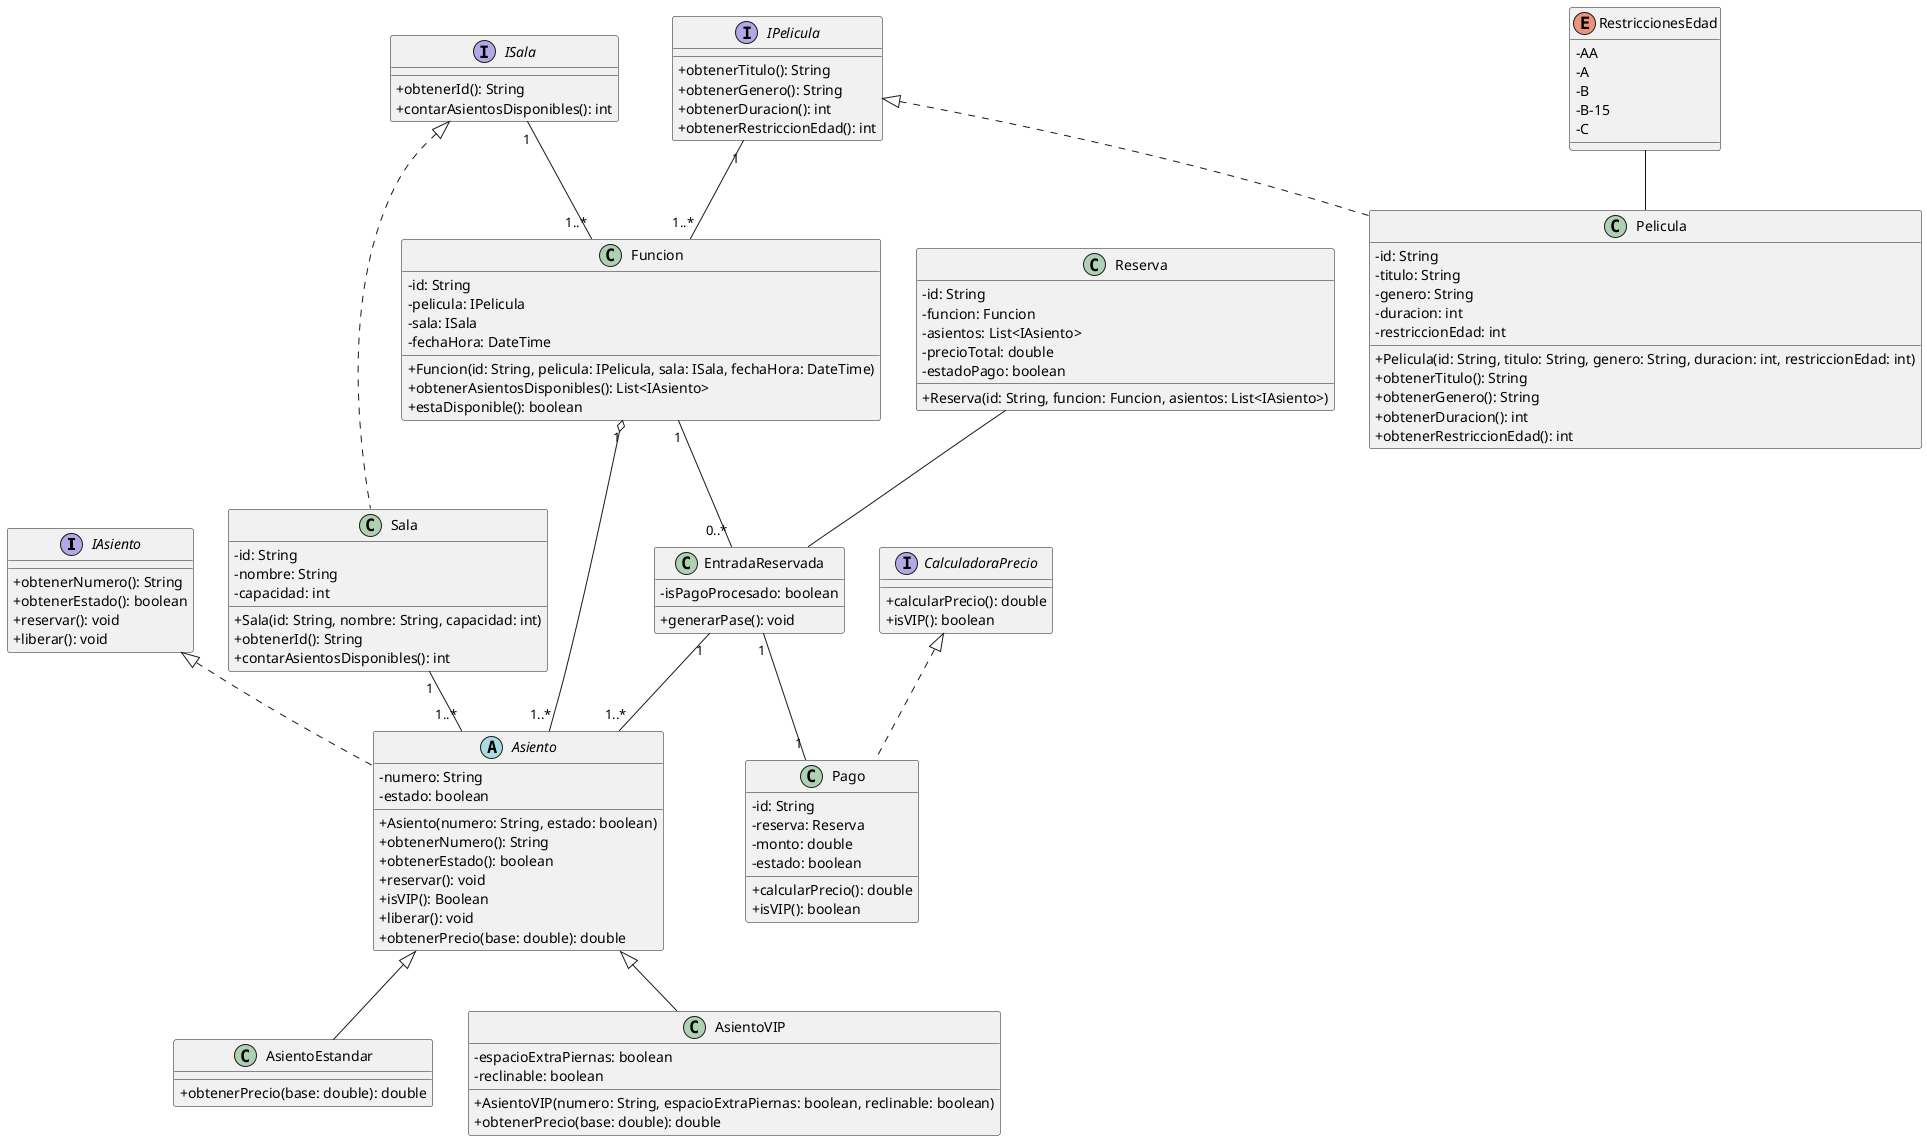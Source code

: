 @startuml
skinparam classAttributeIconSize 0



interface IAsiento {
  + obtenerNumero(): String
  + obtenerEstado(): boolean
  + reservar(): void
  + liberar(): void
}

interface IPelicula {
  + obtenerTitulo(): String
  + obtenerGenero(): String
  + obtenerDuracion(): int
  + obtenerRestriccionEdad(): int
}

interface ISala {
  + obtenerId(): String
  + contarAsientosDisponibles(): int
}

class Pelicula implements IPelicula {
  - id: String
  - titulo: String
  - genero: String
  - duracion: int
  - restriccionEdad: int

  + Pelicula(id: String, titulo: String, genero: String, duracion: int, restriccionEdad: int)
  + obtenerTitulo(): String
  + obtenerGenero(): String
  + obtenerDuracion(): int
  + obtenerRestriccionEdad(): int
}

class Sala implements ISala {
  - id: String
  - nombre: String
  - capacidad: int

  + Sala(id: String, nombre: String, capacidad: int)
  + obtenerId(): String
  + contarAsientosDisponibles(): int
}

abstract class Asiento implements IAsiento {
  - numero: String
  - estado: boolean

  + Asiento(numero: String, estado: boolean)
  + obtenerNumero(): String
  + obtenerEstado(): boolean
  + reservar(): void
  + isVIP(): Boolean
  + liberar(): void
  + obtenerPrecio(base: double): double
  

}

class AsientoEstandar extends Asiento {
  + obtenerPrecio(base: double): double
}

class AsientoVIP extends Asiento {
  - espacioExtraPiernas: boolean
  - reclinable: boolean
  + AsientoVIP(numero: String, espacioExtraPiernas: boolean, reclinable: boolean)
  + obtenerPrecio(base: double): double
}

class Funcion {
  - id: String
  - pelicula: IPelicula
  - sala: ISala
  - fechaHora: DateTime

  + Funcion(id: String, pelicula: IPelicula, sala: ISala, fechaHora: DateTime)
  + obtenerAsientosDisponibles(): List<IAsiento>
  + estaDisponible(): boolean
}

enum RestriccionesEdad{
- AA
- A
- B
- B-15
-C
}
class Reserva {
  - id: String
  - funcion: Funcion
  - asientos: List<IAsiento>
  - precioTotal: double
  - estadoPago: boolean

  + Reserva(id: String, funcion: Funcion, asientos: List<IAsiento>)
}

class Pago implements CalculadoraPrecio{
  - id: String
  - reserva: Reserva
  - monto: double
  - estado: boolean

  + calcularPrecio(): double
  + isVIP(): boolean
}

class EntradaReservada{

  - isPagoProcesado: boolean
  + generarPase(): void

}
interface CalculadoraPrecio{
    + calcularPrecio(): double
    + isVIP(): boolean
}



IPelicula "1" -- "1..*" Funcion
ISala "1" -- "1..*" Funcion
Sala "1" -- "1..*" Asiento
Funcion "1" o-- "1..*" Asiento
Funcion "1" -- "0..*" EntradaReservada
EntradaReservada "1" -- "1" Pago
EntradaReservada "1" -- "1..*" Asiento
Reserva -- EntradaReservada
RestriccionesEdad -- Pelicula
@enduml
